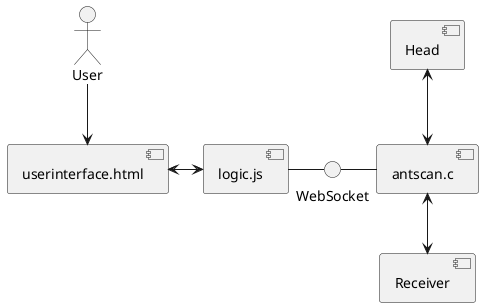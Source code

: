@startuml Komponentendiagramm

[antscan.c] as C
[userinterface.html] as HTML
[logic.js] as JS
[Head] as SK
[Receiver] as ME
interface "WebSocket" as WS
actor "User" as user

HTML <-> JS
JS - WS
WS - C
user -down-> HTML
C <-down-> ME
C <-up-> SK


@enduml